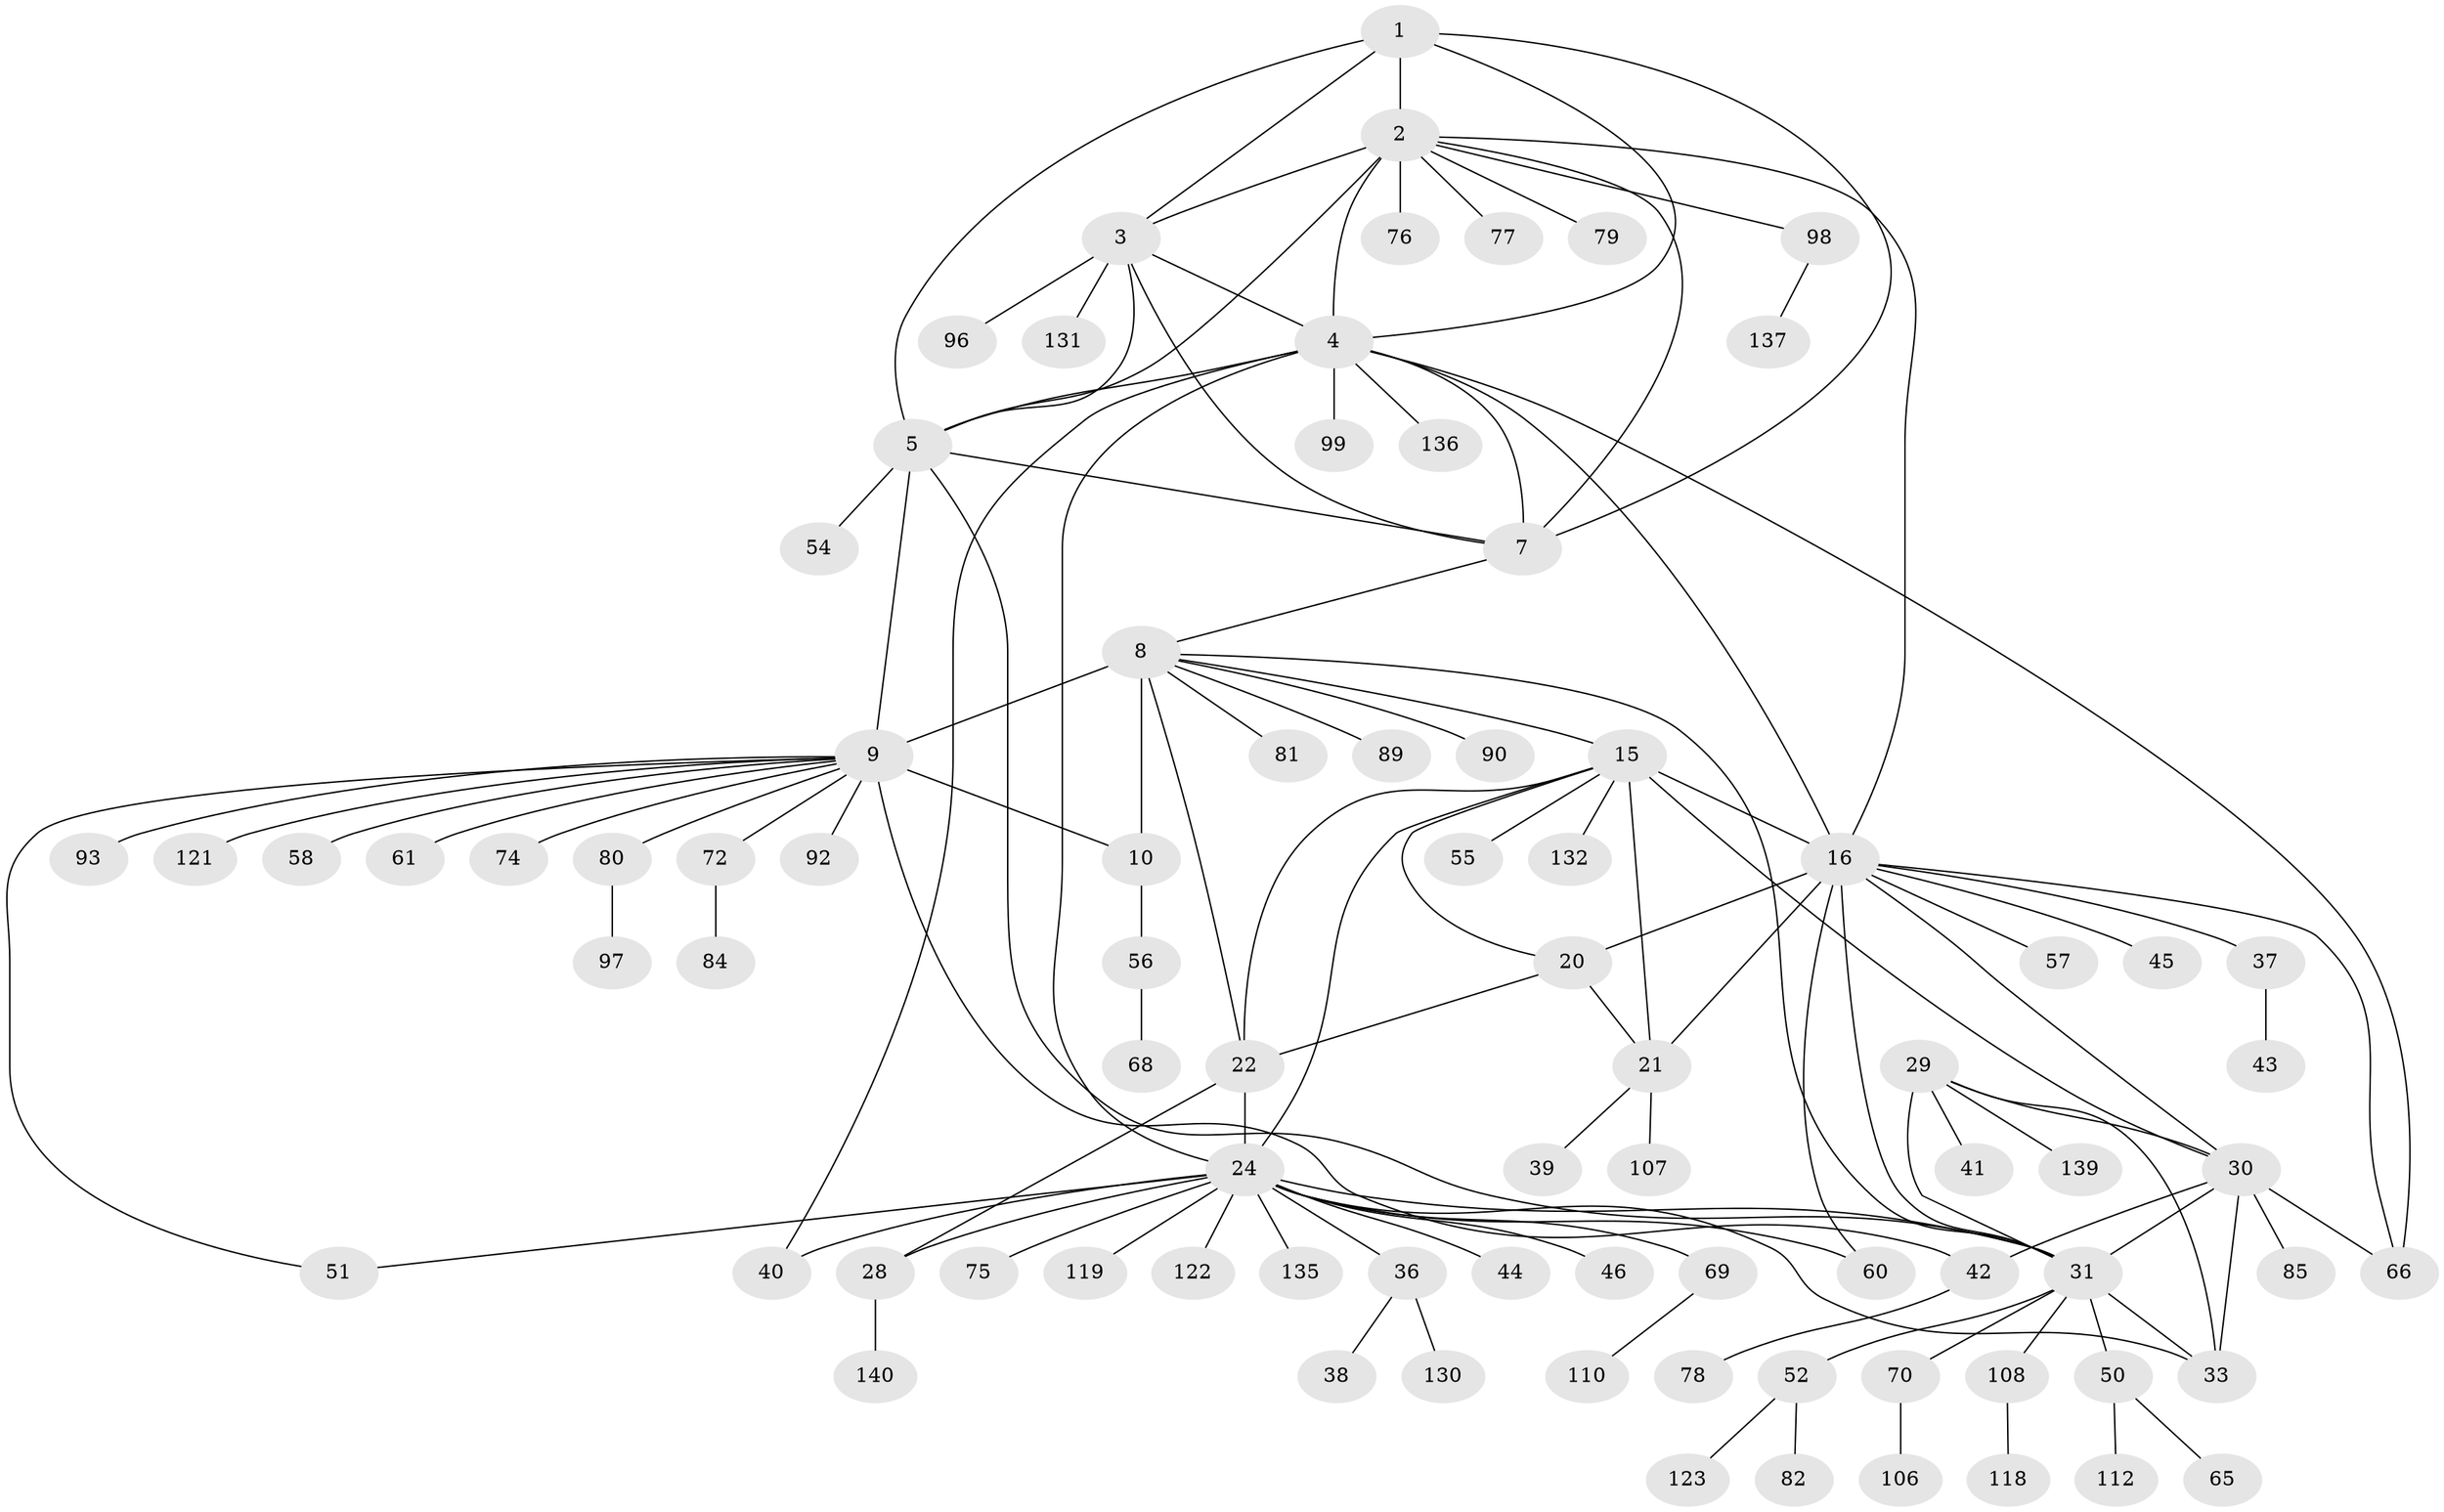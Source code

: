 // original degree distribution, {6: 0.007142857142857143, 9: 0.05, 8: 0.09285714285714286, 12: 0.007142857142857143, 10: 0.02142857142857143, 7: 0.02857142857142857, 16: 0.007142857142857143, 13: 0.007142857142857143, 11: 0.02142857142857143, 15: 0.007142857142857143, 3: 0.07142857142857142, 1: 0.5285714285714286, 2: 0.15}
// Generated by graph-tools (version 1.1) at 2025/19/03/04/25 18:19:35]
// undirected, 84 vertices, 120 edges
graph export_dot {
graph [start="1"]
  node [color=gray90,style=filled];
  1;
  2 [super="+6"];
  3;
  4;
  5 [super="+53"];
  7 [super="+83+47"];
  8 [super="+12+14"];
  9 [super="+11+117"];
  10 [super="+120"];
  15 [super="+49+101+48+71+19+129"];
  16 [super="+86+18+17"];
  20 [super="+138"];
  21;
  22 [super="+23"];
  24 [super="+26+25+88+133"];
  28;
  29;
  30 [super="+113+32"];
  31 [super="+34+35+126"];
  33 [super="+87+91"];
  36;
  37 [super="+67"];
  38 [super="+102+59"];
  39;
  40;
  41;
  42;
  43;
  44;
  45;
  46;
  50;
  51;
  52;
  54;
  55;
  56;
  57;
  58;
  60;
  61 [super="+95"];
  65;
  66 [super="+94"];
  68;
  69;
  70;
  72;
  74;
  75;
  76;
  77;
  78;
  79;
  80;
  81;
  82;
  84;
  85;
  89 [super="+134"];
  90;
  92;
  93;
  96;
  97;
  98 [super="+127+111"];
  99 [super="+115"];
  106;
  107;
  108;
  110;
  112;
  118;
  119;
  121;
  122;
  123;
  130;
  131;
  132;
  135;
  136;
  137;
  139;
  140;
  1 -- 2 [weight=2];
  1 -- 3;
  1 -- 4;
  1 -- 5;
  1 -- 7;
  2 -- 3 [weight=2];
  2 -- 4 [weight=2];
  2 -- 5 [weight=2];
  2 -- 7 [weight=2];
  2 -- 77;
  2 -- 79;
  2 -- 98;
  2 -- 16;
  2 -- 76;
  3 -- 4;
  3 -- 5;
  3 -- 7;
  3 -- 96;
  3 -- 131;
  4 -- 5;
  4 -- 7;
  4 -- 40;
  4 -- 66;
  4 -- 99;
  4 -- 136;
  4 -- 24;
  4 -- 16;
  5 -- 7;
  5 -- 54;
  5 -- 31;
  5 -- 9;
  7 -- 8;
  8 -- 9 [weight=8];
  8 -- 10 [weight=4];
  8 -- 31;
  8 -- 89;
  8 -- 90;
  8 -- 81;
  8 -- 22;
  8 -- 15;
  9 -- 10 [weight=2];
  9 -- 51;
  9 -- 80;
  9 -- 72;
  9 -- 42;
  9 -- 74;
  9 -- 61;
  9 -- 121;
  9 -- 58;
  9 -- 92;
  9 -- 93;
  10 -- 56;
  15 -- 16 [weight=6];
  15 -- 20 [weight=2];
  15 -- 21 [weight=2];
  15 -- 22;
  15 -- 55;
  15 -- 24;
  15 -- 132;
  15 -- 30;
  16 -- 20 [weight=3];
  16 -- 21 [weight=3];
  16 -- 31;
  16 -- 45;
  16 -- 57;
  16 -- 37;
  16 -- 30;
  16 -- 60;
  16 -- 66;
  20 -- 21;
  20 -- 22;
  21 -- 39;
  21 -- 107;
  22 -- 24 [weight=8];
  22 -- 28 [weight=2];
  24 -- 28 [weight=4];
  24 -- 44;
  24 -- 46;
  24 -- 60;
  24 -- 69;
  24 -- 135;
  24 -- 75;
  24 -- 33;
  24 -- 36;
  24 -- 40;
  24 -- 51;
  24 -- 119;
  24 -- 122;
  24 -- 31;
  28 -- 140;
  29 -- 30 [weight=2];
  29 -- 31 [weight=3];
  29 -- 33;
  29 -- 41;
  29 -- 139;
  30 -- 31 [weight=6];
  30 -- 33 [weight=2];
  30 -- 42;
  30 -- 66;
  30 -- 85;
  31 -- 33 [weight=3];
  31 -- 70;
  31 -- 52;
  31 -- 50;
  31 -- 108;
  36 -- 38;
  36 -- 130;
  37 -- 43;
  42 -- 78;
  50 -- 65;
  50 -- 112;
  52 -- 82;
  52 -- 123;
  56 -- 68;
  69 -- 110;
  70 -- 106;
  72 -- 84;
  80 -- 97;
  98 -- 137;
  108 -- 118;
}
